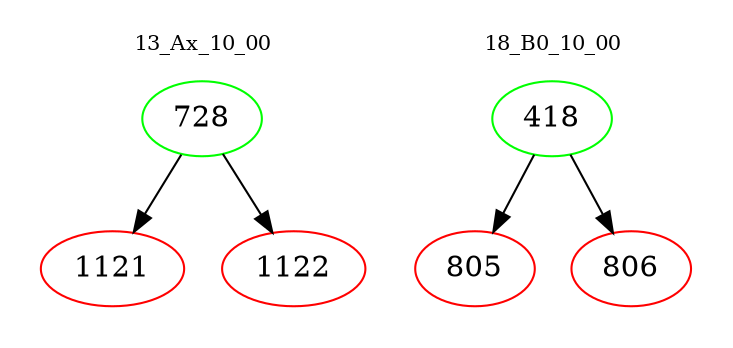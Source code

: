 digraph{
subgraph cluster_0 {
color = white
label = "13_Ax_10_00";
fontsize=10;
T0_728 [label="728", color="green"]
T0_728 -> T0_1121 [color="black"]
T0_1121 [label="1121", color="red"]
T0_728 -> T0_1122 [color="black"]
T0_1122 [label="1122", color="red"]
}
subgraph cluster_1 {
color = white
label = "18_B0_10_00";
fontsize=10;
T1_418 [label="418", color="green"]
T1_418 -> T1_805 [color="black"]
T1_805 [label="805", color="red"]
T1_418 -> T1_806 [color="black"]
T1_806 [label="806", color="red"]
}
}
